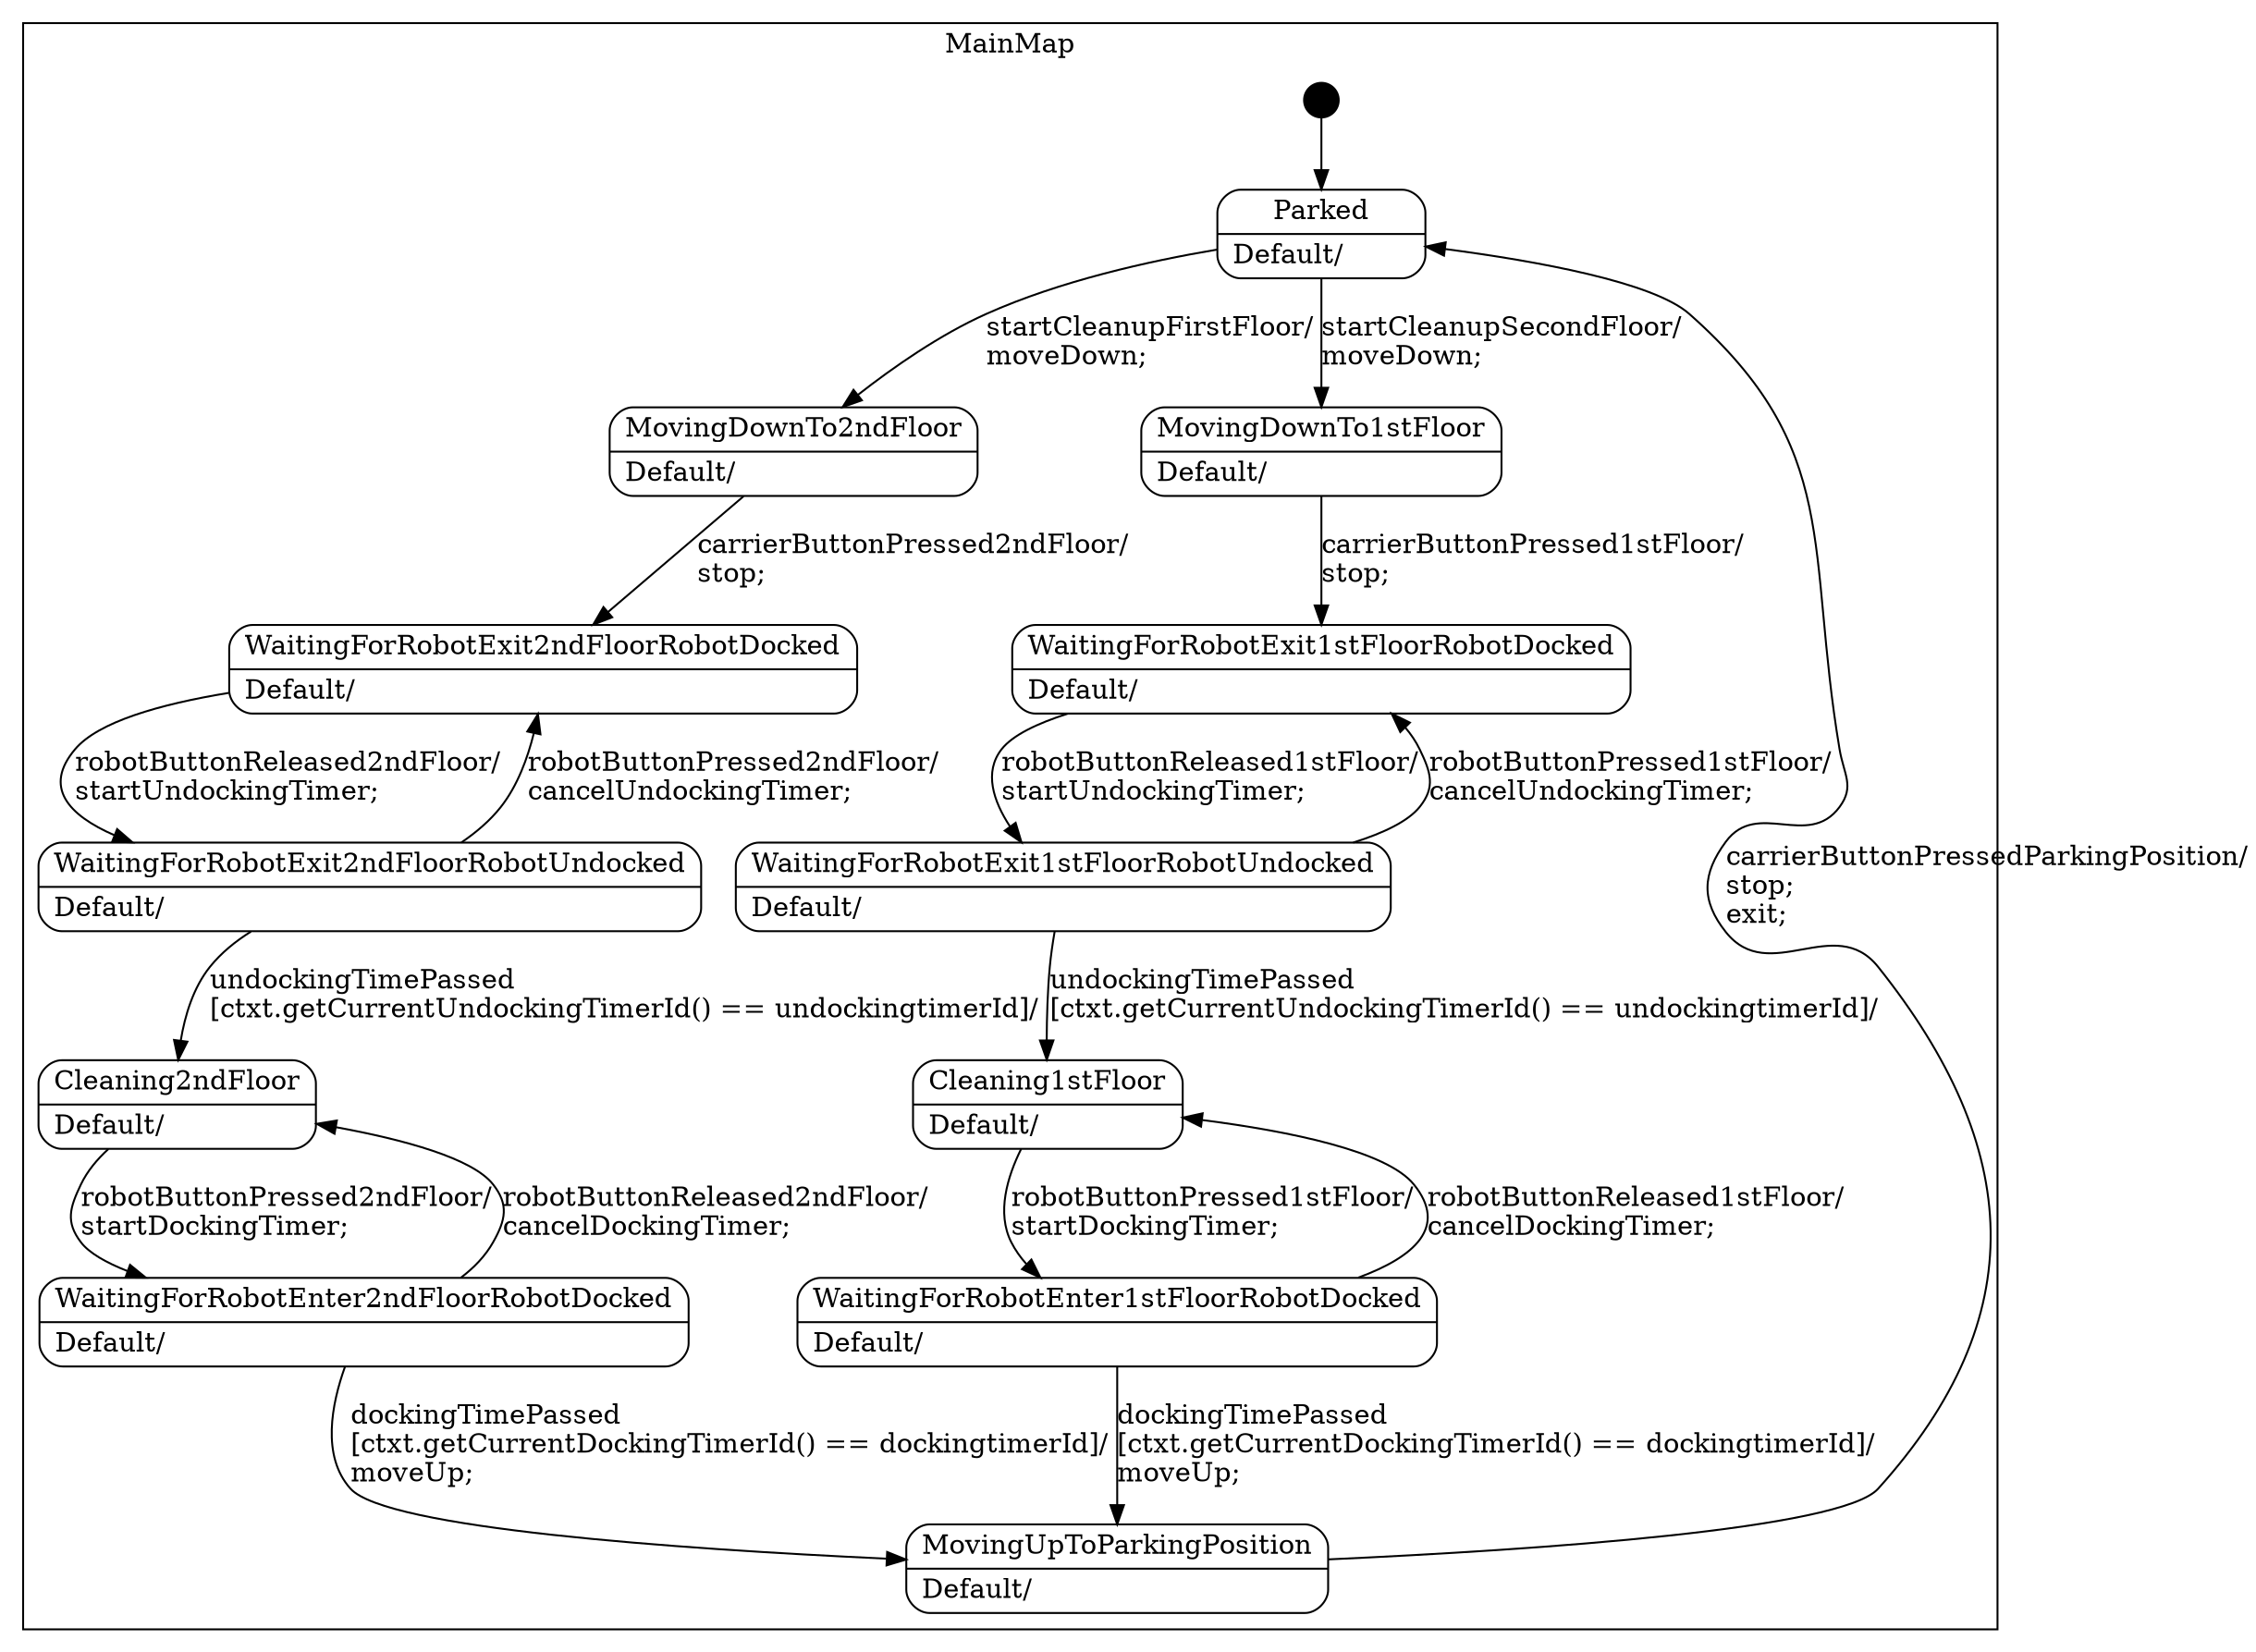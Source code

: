 digraph RobotelevatorStatemachine {

    node
        [shape=Mrecord width=1.5];

    subgraph cluster_MainMap {

        label="MainMap";

        //
        // States (Nodes)
        //

        "MainMap::Parked"
            [label="{Parked|Default/\l}"];

        "MainMap::MovingDownTo2ndFloor"
            [label="{MovingDownTo2ndFloor|Default/\l}"];

        "MainMap::WaitingForRobotExit2ndFloorRobotDocked"
            [label="{WaitingForRobotExit2ndFloorRobotDocked|Default/\l}"];

        "MainMap::WaitingForRobotExit2ndFloorRobotUndocked"
            [label="{WaitingForRobotExit2ndFloorRobotUndocked|Default/\l}"];

        "MainMap::Cleaning2ndFloor"
            [label="{Cleaning2ndFloor|Default/\l}"];

        "MainMap::WaitingForRobotEnter2ndFloorRobotDocked"
            [label="{WaitingForRobotEnter2ndFloorRobotDocked|Default/\l}"];

        "MainMap::MovingDownTo1stFloor"
            [label="{MovingDownTo1stFloor|Default/\l}"];

        "MainMap::WaitingForRobotExit1stFloorRobotDocked"
            [label="{WaitingForRobotExit1stFloorRobotDocked|Default/\l}"];

        "MainMap::WaitingForRobotExit1stFloorRobotUndocked"
            [label="{WaitingForRobotExit1stFloorRobotUndocked|Default/\l}"];

        "MainMap::Cleaning1stFloor"
            [label="{Cleaning1stFloor|Default/\l}"];

        "MainMap::WaitingForRobotEnter1stFloorRobotDocked"
            [label="{WaitingForRobotEnter1stFloorRobotDocked|Default/\l}"];

        "MainMap::MovingUpToParkingPosition"
            [label="{MovingUpToParkingPosition|Default/\l}"];

        "%start"
            [label="" shape=circle style=filled fillcolor=black width=0.25];

    }

    //
    // Transitions (Edges)
    //

    "MainMap::Parked" -> "MainMap::MovingDownTo2ndFloor"
        [label="startCleanupFirstFloor/\lmoveDown;\l"];

    "MainMap::Parked" -> "MainMap::MovingDownTo1stFloor"
        [label="startCleanupSecondFloor/\lmoveDown;\l"];

    "MainMap::MovingDownTo2ndFloor" -> "MainMap::WaitingForRobotExit2ndFloorRobotDocked"
        [label="carrierButtonPressed2ndFloor/\lstop;\l"];

    "MainMap::WaitingForRobotExit2ndFloorRobotDocked" -> "MainMap::WaitingForRobotExit2ndFloorRobotUndocked"
        [label="robotButtonReleased2ndFloor/\lstartUndockingTimer;\l"];

    "MainMap::WaitingForRobotExit2ndFloorRobotUndocked" -> "MainMap::Cleaning2ndFloor"
        [label="undockingTimePassed\l\[ctxt.getCurrentUndockingTimerId() == undockingtimerId\]/\l"];

    "MainMap::WaitingForRobotExit2ndFloorRobotUndocked" -> "MainMap::WaitingForRobotExit2ndFloorRobotDocked"
        [label="robotButtonPressed2ndFloor/\lcancelUndockingTimer;\l"];

    "MainMap::Cleaning2ndFloor" -> "MainMap::WaitingForRobotEnter2ndFloorRobotDocked"
        [label="robotButtonPressed2ndFloor/\lstartDockingTimer;\l"];

    "MainMap::WaitingForRobotEnter2ndFloorRobotDocked" -> "MainMap::MovingUpToParkingPosition"
        [label="dockingTimePassed\l\[ctxt.getCurrentDockingTimerId() == dockingtimerId\]/\lmoveUp;\l"];

    "MainMap::WaitingForRobotEnter2ndFloorRobotDocked" -> "MainMap::Cleaning2ndFloor"
        [label="robotButtonReleased2ndFloor/\lcancelDockingTimer;\l"];

    "MainMap::MovingDownTo1stFloor" -> "MainMap::WaitingForRobotExit1stFloorRobotDocked"
        [label="carrierButtonPressed1stFloor/\lstop;\l"];

    "MainMap::WaitingForRobotExit1stFloorRobotDocked" -> "MainMap::WaitingForRobotExit1stFloorRobotUndocked"
        [label="robotButtonReleased1stFloor/\lstartUndockingTimer;\l"];

    "MainMap::WaitingForRobotExit1stFloorRobotUndocked" -> "MainMap::Cleaning1stFloor"
        [label="undockingTimePassed\l\[ctxt.getCurrentUndockingTimerId() == undockingtimerId\]/\l"];

    "MainMap::WaitingForRobotExit1stFloorRobotUndocked" -> "MainMap::WaitingForRobotExit1stFloorRobotDocked"
        [label="robotButtonPressed1stFloor/\lcancelUndockingTimer;\l"];

    "MainMap::Cleaning1stFloor" -> "MainMap::WaitingForRobotEnter1stFloorRobotDocked"
        [label="robotButtonPressed1stFloor/\lstartDockingTimer;\l"];

    "MainMap::WaitingForRobotEnter1stFloorRobotDocked" -> "MainMap::MovingUpToParkingPosition"
        [label="dockingTimePassed\l\[ctxt.getCurrentDockingTimerId() == dockingtimerId\]/\lmoveUp;\l"];

    "MainMap::WaitingForRobotEnter1stFloorRobotDocked" -> "MainMap::Cleaning1stFloor"
        [label="robotButtonReleased1stFloor/\lcancelDockingTimer;\l"];

    "MainMap::MovingUpToParkingPosition" -> "MainMap::Parked"
        [label="carrierButtonPressedParkingPosition/\lstop;\lexit;\l"];

    "%start" -> "MainMap::Parked"

}
